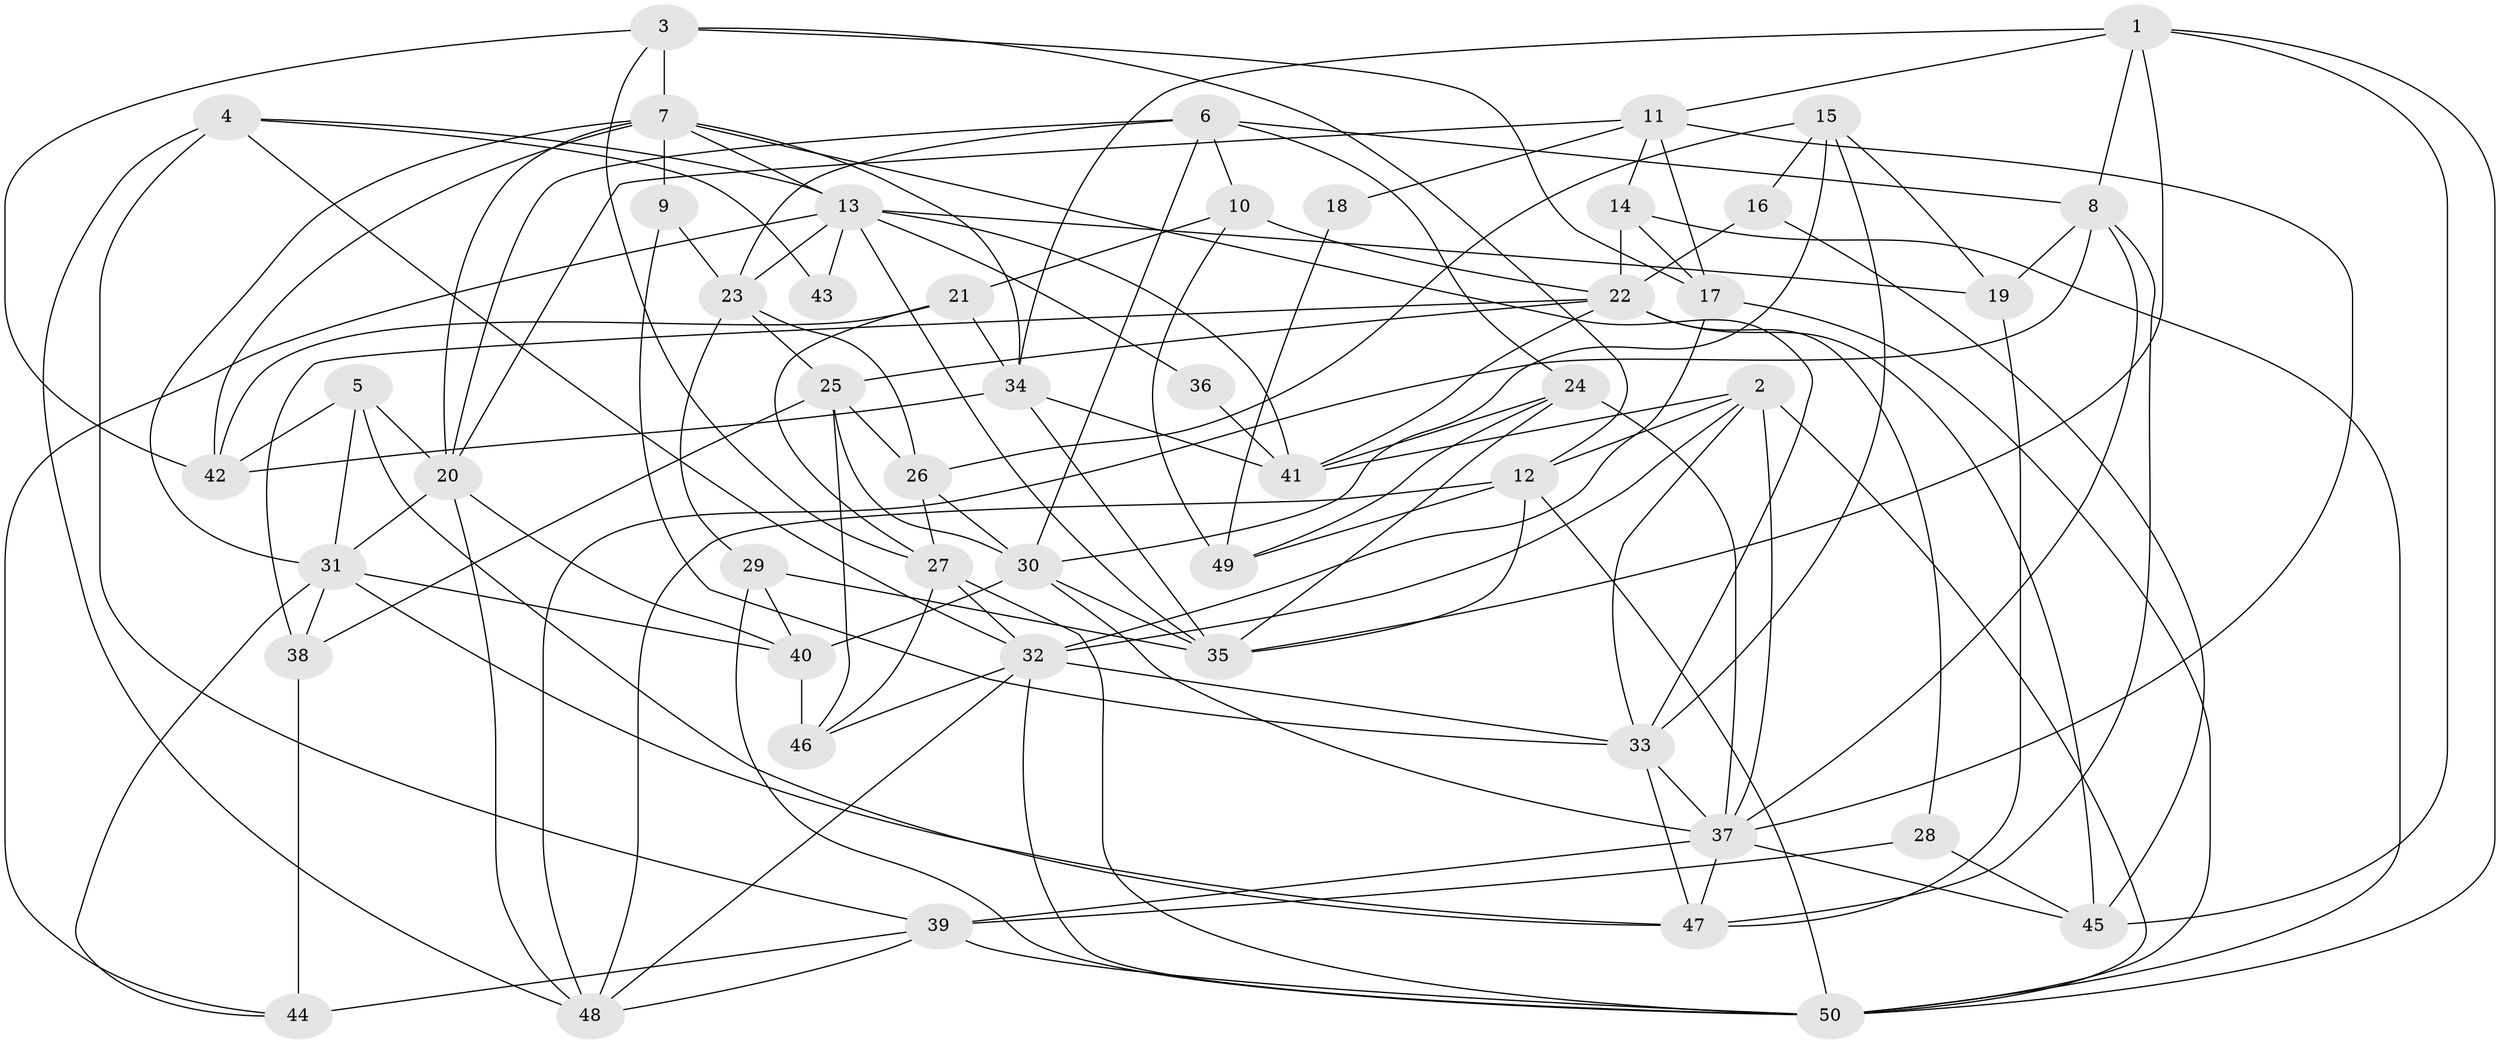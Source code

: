 // original degree distribution, {4: 0.27, 3: 0.23, 5: 0.24, 6: 0.09, 2: 0.14, 7: 0.03}
// Generated by graph-tools (version 1.1) at 2025/02/03/09/25 03:02:14]
// undirected, 50 vertices, 135 edges
graph export_dot {
graph [start="1"]
  node [color=gray90,style=filled];
  1;
  2;
  3;
  4;
  5;
  6;
  7;
  8;
  9;
  10;
  11;
  12;
  13;
  14;
  15;
  16;
  17;
  18;
  19;
  20;
  21;
  22;
  23;
  24;
  25;
  26;
  27;
  28;
  29;
  30;
  31;
  32;
  33;
  34;
  35;
  36;
  37;
  38;
  39;
  40;
  41;
  42;
  43;
  44;
  45;
  46;
  47;
  48;
  49;
  50;
  1 -- 8 [weight=1.0];
  1 -- 11 [weight=1.0];
  1 -- 34 [weight=1.0];
  1 -- 35 [weight=1.0];
  1 -- 45 [weight=1.0];
  1 -- 50 [weight=1.0];
  2 -- 12 [weight=1.0];
  2 -- 32 [weight=1.0];
  2 -- 33 [weight=1.0];
  2 -- 37 [weight=1.0];
  2 -- 41 [weight=1.0];
  2 -- 50 [weight=1.0];
  3 -- 7 [weight=1.0];
  3 -- 12 [weight=1.0];
  3 -- 17 [weight=1.0];
  3 -- 27 [weight=1.0];
  3 -- 42 [weight=1.0];
  4 -- 13 [weight=1.0];
  4 -- 32 [weight=1.0];
  4 -- 39 [weight=1.0];
  4 -- 43 [weight=1.0];
  4 -- 48 [weight=1.0];
  5 -- 20 [weight=1.0];
  5 -- 31 [weight=2.0];
  5 -- 42 [weight=1.0];
  5 -- 47 [weight=1.0];
  6 -- 8 [weight=1.0];
  6 -- 10 [weight=2.0];
  6 -- 20 [weight=2.0];
  6 -- 23 [weight=1.0];
  6 -- 24 [weight=1.0];
  6 -- 30 [weight=1.0];
  7 -- 9 [weight=1.0];
  7 -- 13 [weight=1.0];
  7 -- 20 [weight=1.0];
  7 -- 31 [weight=1.0];
  7 -- 33 [weight=1.0];
  7 -- 34 [weight=1.0];
  7 -- 42 [weight=1.0];
  8 -- 19 [weight=2.0];
  8 -- 37 [weight=1.0];
  8 -- 47 [weight=1.0];
  8 -- 48 [weight=1.0];
  9 -- 23 [weight=2.0];
  9 -- 33 [weight=1.0];
  10 -- 21 [weight=1.0];
  10 -- 22 [weight=1.0];
  10 -- 49 [weight=2.0];
  11 -- 14 [weight=1.0];
  11 -- 17 [weight=1.0];
  11 -- 18 [weight=1.0];
  11 -- 20 [weight=1.0];
  11 -- 37 [weight=1.0];
  12 -- 35 [weight=1.0];
  12 -- 48 [weight=1.0];
  12 -- 49 [weight=1.0];
  12 -- 50 [weight=1.0];
  13 -- 19 [weight=1.0];
  13 -- 23 [weight=1.0];
  13 -- 35 [weight=1.0];
  13 -- 36 [weight=1.0];
  13 -- 41 [weight=1.0];
  13 -- 43 [weight=2.0];
  13 -- 44 [weight=1.0];
  14 -- 17 [weight=1.0];
  14 -- 22 [weight=1.0];
  14 -- 50 [weight=1.0];
  15 -- 16 [weight=1.0];
  15 -- 19 [weight=1.0];
  15 -- 26 [weight=1.0];
  15 -- 30 [weight=2.0];
  15 -- 33 [weight=1.0];
  16 -- 22 [weight=1.0];
  16 -- 45 [weight=1.0];
  17 -- 32 [weight=1.0];
  17 -- 50 [weight=1.0];
  18 -- 49 [weight=1.0];
  19 -- 47 [weight=1.0];
  20 -- 31 [weight=1.0];
  20 -- 40 [weight=1.0];
  20 -- 48 [weight=1.0];
  21 -- 27 [weight=1.0];
  21 -- 34 [weight=1.0];
  21 -- 42 [weight=1.0];
  22 -- 25 [weight=1.0];
  22 -- 28 [weight=1.0];
  22 -- 38 [weight=1.0];
  22 -- 41 [weight=1.0];
  22 -- 45 [weight=1.0];
  23 -- 25 [weight=1.0];
  23 -- 26 [weight=1.0];
  23 -- 29 [weight=1.0];
  24 -- 35 [weight=1.0];
  24 -- 37 [weight=1.0];
  24 -- 41 [weight=1.0];
  24 -- 49 [weight=1.0];
  25 -- 26 [weight=1.0];
  25 -- 30 [weight=1.0];
  25 -- 38 [weight=1.0];
  25 -- 46 [weight=1.0];
  26 -- 27 [weight=1.0];
  26 -- 30 [weight=1.0];
  27 -- 32 [weight=1.0];
  27 -- 46 [weight=2.0];
  27 -- 50 [weight=1.0];
  28 -- 39 [weight=2.0];
  28 -- 45 [weight=1.0];
  29 -- 35 [weight=1.0];
  29 -- 40 [weight=1.0];
  29 -- 50 [weight=1.0];
  30 -- 35 [weight=1.0];
  30 -- 37 [weight=1.0];
  30 -- 40 [weight=1.0];
  31 -- 38 [weight=1.0];
  31 -- 40 [weight=2.0];
  31 -- 44 [weight=1.0];
  31 -- 47 [weight=1.0];
  32 -- 33 [weight=1.0];
  32 -- 46 [weight=1.0];
  32 -- 48 [weight=1.0];
  32 -- 50 [weight=1.0];
  33 -- 37 [weight=1.0];
  33 -- 47 [weight=1.0];
  34 -- 35 [weight=1.0];
  34 -- 41 [weight=1.0];
  34 -- 42 [weight=1.0];
  36 -- 41 [weight=1.0];
  37 -- 39 [weight=2.0];
  37 -- 45 [weight=1.0];
  37 -- 47 [weight=1.0];
  38 -- 44 [weight=2.0];
  39 -- 44 [weight=1.0];
  39 -- 48 [weight=1.0];
  39 -- 50 [weight=1.0];
  40 -- 46 [weight=2.0];
}

